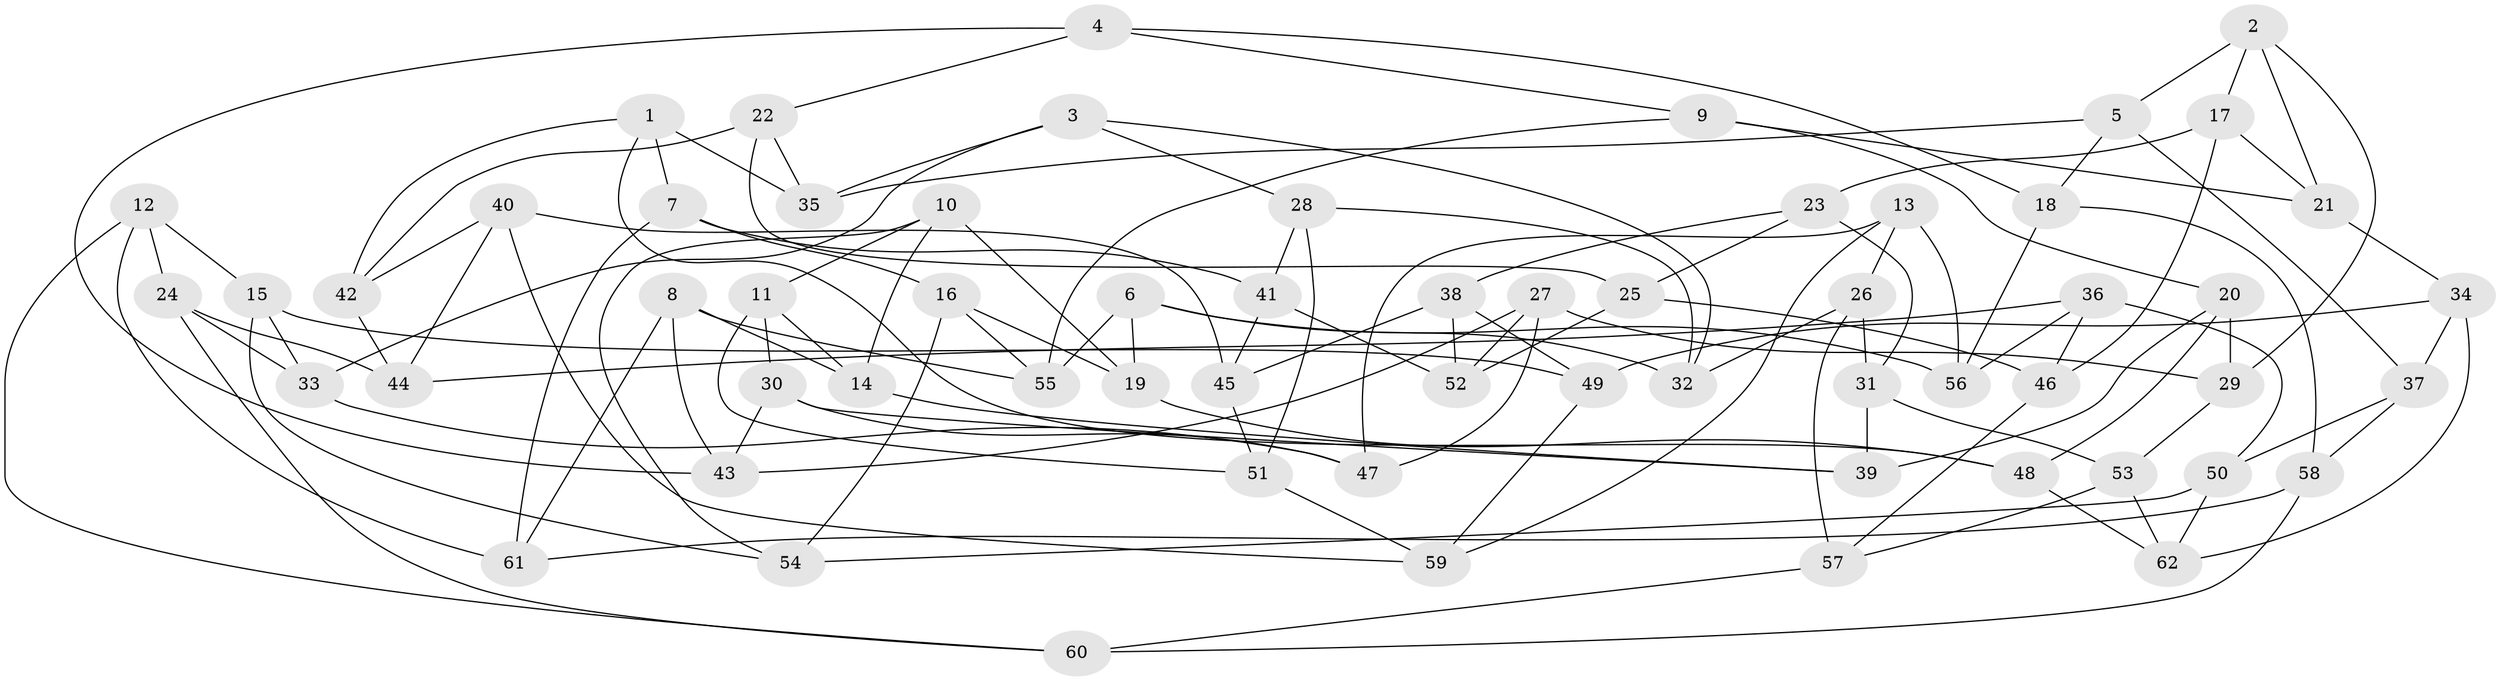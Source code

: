 // coarse degree distribution, {6: 0.32558139534883723, 4: 0.5348837209302325, 5: 0.11627906976744186, 3: 0.023255813953488372}
// Generated by graph-tools (version 1.1) at 2025/52/02/27/25 19:52:32]
// undirected, 62 vertices, 124 edges
graph export_dot {
graph [start="1"]
  node [color=gray90,style=filled];
  1;
  2;
  3;
  4;
  5;
  6;
  7;
  8;
  9;
  10;
  11;
  12;
  13;
  14;
  15;
  16;
  17;
  18;
  19;
  20;
  21;
  22;
  23;
  24;
  25;
  26;
  27;
  28;
  29;
  30;
  31;
  32;
  33;
  34;
  35;
  36;
  37;
  38;
  39;
  40;
  41;
  42;
  43;
  44;
  45;
  46;
  47;
  48;
  49;
  50;
  51;
  52;
  53;
  54;
  55;
  56;
  57;
  58;
  59;
  60;
  61;
  62;
  1 -- 48;
  1 -- 42;
  1 -- 7;
  1 -- 35;
  2 -- 17;
  2 -- 21;
  2 -- 5;
  2 -- 29;
  3 -- 35;
  3 -- 32;
  3 -- 33;
  3 -- 28;
  4 -- 18;
  4 -- 9;
  4 -- 43;
  4 -- 22;
  5 -- 35;
  5 -- 18;
  5 -- 37;
  6 -- 32;
  6 -- 56;
  6 -- 19;
  6 -- 55;
  7 -- 16;
  7 -- 41;
  7 -- 61;
  8 -- 55;
  8 -- 14;
  8 -- 43;
  8 -- 61;
  9 -- 20;
  9 -- 55;
  9 -- 21;
  10 -- 54;
  10 -- 11;
  10 -- 14;
  10 -- 19;
  11 -- 14;
  11 -- 51;
  11 -- 30;
  12 -- 61;
  12 -- 60;
  12 -- 15;
  12 -- 24;
  13 -- 47;
  13 -- 56;
  13 -- 26;
  13 -- 59;
  14 -- 39;
  15 -- 49;
  15 -- 33;
  15 -- 54;
  16 -- 55;
  16 -- 54;
  16 -- 19;
  17 -- 46;
  17 -- 23;
  17 -- 21;
  18 -- 58;
  18 -- 56;
  19 -- 48;
  20 -- 48;
  20 -- 39;
  20 -- 29;
  21 -- 34;
  22 -- 25;
  22 -- 42;
  22 -- 35;
  23 -- 25;
  23 -- 38;
  23 -- 31;
  24 -- 33;
  24 -- 60;
  24 -- 44;
  25 -- 46;
  25 -- 52;
  26 -- 31;
  26 -- 57;
  26 -- 32;
  27 -- 29;
  27 -- 43;
  27 -- 47;
  27 -- 52;
  28 -- 41;
  28 -- 32;
  28 -- 51;
  29 -- 53;
  30 -- 39;
  30 -- 47;
  30 -- 43;
  31 -- 39;
  31 -- 53;
  33 -- 47;
  34 -- 62;
  34 -- 49;
  34 -- 37;
  36 -- 50;
  36 -- 56;
  36 -- 46;
  36 -- 44;
  37 -- 50;
  37 -- 58;
  38 -- 52;
  38 -- 49;
  38 -- 45;
  40 -- 44;
  40 -- 59;
  40 -- 42;
  40 -- 45;
  41 -- 45;
  41 -- 52;
  42 -- 44;
  45 -- 51;
  46 -- 57;
  48 -- 62;
  49 -- 59;
  50 -- 62;
  50 -- 54;
  51 -- 59;
  53 -- 57;
  53 -- 62;
  57 -- 60;
  58 -- 61;
  58 -- 60;
}
